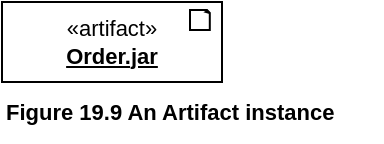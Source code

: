 <mxfile version="21.6.8" type="device" pages="2">
  <diagram name="19.9" id="wHwe1ElfGKtGwpvfgeME">
    <mxGraphModel dx="880" dy="545" grid="1" gridSize="10" guides="1" tooltips="1" connect="1" arrows="1" fold="1" page="1" pageScale="1" pageWidth="1169" pageHeight="827" math="0" shadow="0">
      <root>
        <mxCell id="0" />
        <mxCell id="1" parent="0" />
        <mxCell id="VPCyyQ96dxnZvewtCeFn-2" value="" style="group" vertex="1" connectable="0" parent="1">
          <mxGeometry x="10" y="10" width="110" height="40" as="geometry" />
        </mxCell>
        <mxCell id="VPCyyQ96dxnZvewtCeFn-3" value="«artifact»&lt;br&gt;&lt;b&gt;&lt;u&gt;Order.jar&lt;/u&gt;&lt;/b&gt;" style="html=1;align=center;verticalAlign=middle;dashed=0;whiteSpace=wrap;fontFamily=Helvetica;fontSize=11;fontColor=default;" vertex="1" parent="VPCyyQ96dxnZvewtCeFn-2">
          <mxGeometry width="110" height="40" as="geometry" />
        </mxCell>
        <mxCell id="VPCyyQ96dxnZvewtCeFn-4" value="" style="whiteSpace=wrap;html=1;shape=mxgraph.basic.document;fontFamily=Helvetica;fontSize=11;fontColor=default;" vertex="1" parent="VPCyyQ96dxnZvewtCeFn-2">
          <mxGeometry x="94" y="4" width="10" height="10" as="geometry" />
        </mxCell>
        <mxCell id="VPCyyQ96dxnZvewtCeFn-5" value="&lt;b&gt;Figure 19.9 An Artifact instance&lt;/b&gt;" style="text;html=1;align=left;verticalAlign=middle;resizable=0;points=[];autosize=1;strokeColor=none;fillColor=none;fontSize=11;fontFamily=Helvetica;fontColor=default;" vertex="1" parent="1">
          <mxGeometry x="10" y="50" width="190" height="30" as="geometry" />
        </mxCell>
      </root>
    </mxGraphModel>
  </diagram>
  <diagram id="D-OOIQ9wXR6We94_vwEN" name="19.10">
    <mxGraphModel dx="880" dy="545" grid="1" gridSize="10" guides="1" tooltips="1" connect="1" arrows="1" fold="1" page="1" pageScale="1" pageWidth="1169" pageHeight="827" math="0" shadow="0">
      <root>
        <mxCell id="0" />
        <mxCell id="1" parent="0" />
        <mxCell id="TPGkC4P9s-NUX3Gzz4jB-1" value="" style="group" vertex="1" connectable="0" parent="1">
          <mxGeometry x="70" y="170" width="110" height="40" as="geometry" />
        </mxCell>
        <mxCell id="TPGkC4P9s-NUX3Gzz4jB-2" value="«artifact»&lt;br&gt;&lt;b&gt;&lt;u&gt;Order.jar&lt;/u&gt;&lt;/b&gt;" style="html=1;align=center;verticalAlign=middle;dashed=0;whiteSpace=wrap;fontFamily=Helvetica;fontSize=11;fontColor=default;" vertex="1" parent="TPGkC4P9s-NUX3Gzz4jB-1">
          <mxGeometry width="110" height="40" as="geometry" />
        </mxCell>
        <mxCell id="TPGkC4P9s-NUX3Gzz4jB-3" value="" style="whiteSpace=wrap;html=1;shape=mxgraph.basic.document;fontFamily=Helvetica;fontSize=11;fontColor=default;" vertex="1" parent="TPGkC4P9s-NUX3Gzz4jB-1">
          <mxGeometry x="94" y="4" width="10" height="10" as="geometry" />
        </mxCell>
        <mxCell id="TPGkC4P9s-NUX3Gzz4jB-4" value="«component»&lt;br&gt;&lt;b&gt;Order&lt;/b&gt;" style="html=1;dropTarget=0;whiteSpace=wrap;fontFamily=Helvetica;fontSize=11;fontColor=default;verticalAlign=top;" vertex="1" parent="1">
          <mxGeometry x="50" y="10" width="150" height="60" as="geometry" />
        </mxCell>
        <mxCell id="TPGkC4P9s-NUX3Gzz4jB-5" value="" style="shape=module;jettyWidth=8;jettyHeight=4;fontFamily=Helvetica;fontSize=11;fontColor=default;" vertex="1" parent="TPGkC4P9s-NUX3Gzz4jB-4">
          <mxGeometry x="1" width="20" height="20" relative="1" as="geometry">
            <mxPoint x="-27" y="7" as="offset" />
          </mxGeometry>
        </mxCell>
        <mxCell id="TPGkC4P9s-NUX3Gzz4jB-6" value="" style="html=1;verticalAlign=bottom;labelBackgroundColor=none;endArrow=oval;endFill=0;endSize=8;rounded=0;strokeColor=default;fontFamily=Helvetica;fontSize=11;fontColor=default;shape=connector;" edge="1" parent="1">
          <mxGeometry width="160" relative="1" as="geometry">
            <mxPoint x="50" y="39.5" as="sourcePoint" />
            <mxPoint x="10" y="40" as="targetPoint" />
          </mxGeometry>
        </mxCell>
        <mxCell id="TPGkC4P9s-NUX3Gzz4jB-7" style="edgeStyle=none;shape=connector;rounded=0;orthogonalLoop=1;jettySize=auto;html=1;labelBackgroundColor=none;strokeColor=default;fontFamily=Helvetica;fontSize=11;fontColor=default;endArrow=open;endFill=0;exitX=0.5;exitY=0;exitDx=0;exitDy=0;startArrow=none;startFill=0;endSize=8;verticalAlign=bottom;dashed=1;" edge="1" parent="1" source="TPGkC4P9s-NUX3Gzz4jB-2" target="TPGkC4P9s-NUX3Gzz4jB-4">
          <mxGeometry relative="1" as="geometry" />
        </mxCell>
        <mxCell id="TPGkC4P9s-NUX3Gzz4jB-8" value="«manifest»" style="edgeLabel;html=1;align=center;verticalAlign=middle;resizable=0;points=[];fontSize=11;fontFamily=Helvetica;fontColor=default;labelBackgroundColor=none;" vertex="1" connectable="0" parent="TPGkC4P9s-NUX3Gzz4jB-7">
          <mxGeometry x="-0.02" y="-1" relative="1" as="geometry">
            <mxPoint x="40" as="offset" />
          </mxGeometry>
        </mxCell>
        <mxCell id="EFDL0b6HerRCyms_T3gk-1" value="&lt;b&gt;Figure 19.10 A Manifestation relationship between an Artifact and a Component&lt;/b&gt;" style="text;html=1;align=left;verticalAlign=middle;resizable=0;points=[];autosize=1;strokeColor=none;fillColor=none;fontSize=11;fontFamily=Helvetica;fontColor=default;" vertex="1" parent="1">
          <mxGeometry y="210" width="440" height="30" as="geometry" />
        </mxCell>
      </root>
    </mxGraphModel>
  </diagram>
</mxfile>

